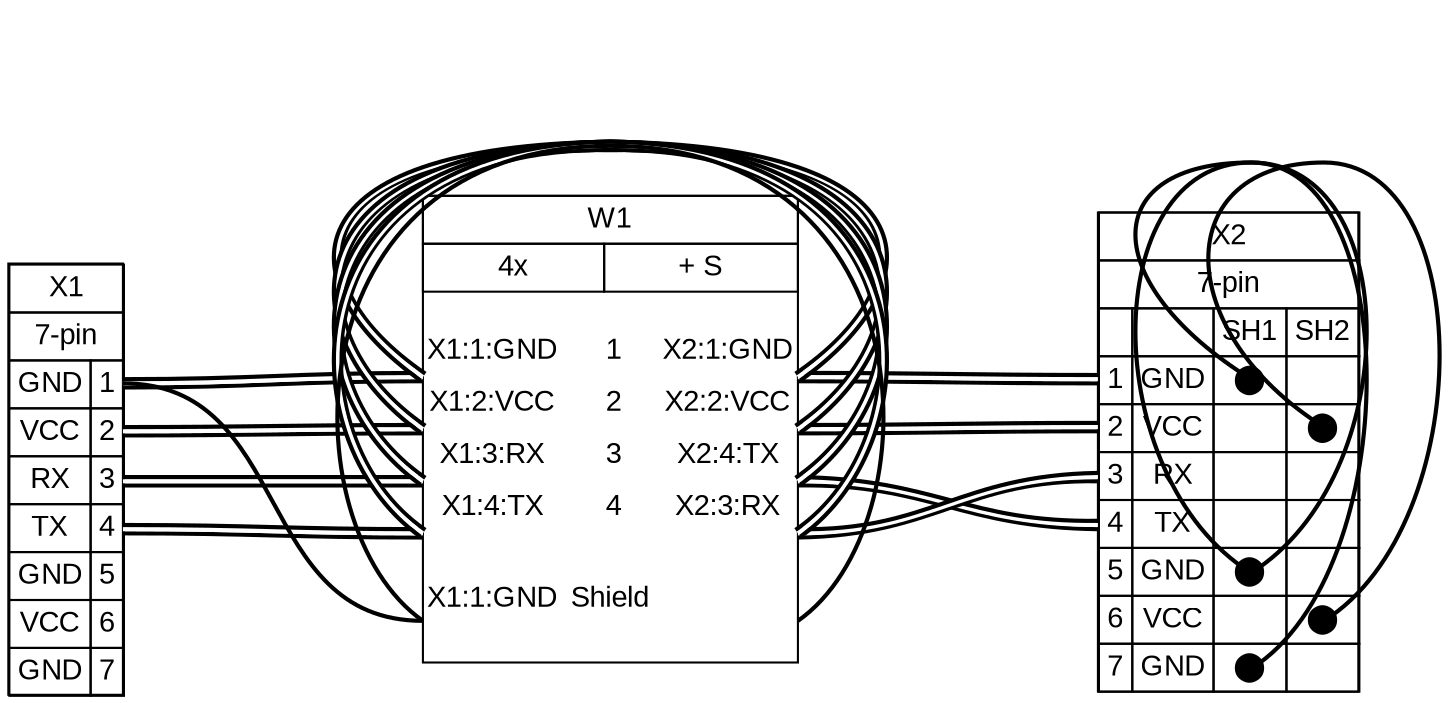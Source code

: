 graph {
// Graph generated by WireViz 0.5-dev
// https://github.com/formatc1702/WireViz
	graph [bgcolor="#FFFFFF" fontname=arial nodesep=0.33 rankdir=LR ranksep=2]
	node [fillcolor="#FFFFFF" fontname=arial height=0 margin=0 shape=none style=filled width=0]
	edge [fontname=arial style=bold]
	edge [headclip=true style=bold tailclip=true]
	X1 [label=<
<table border="0" cellspacing="0" cellpadding="0">
 <tr><td>
  <table border="0" cellspacing="0" cellpadding="3" cellborder="1"><tr>
   <td balign="left">X1</td>
  </tr></table>
 </td></tr>
 <tr><td>
  <table border="0" cellspacing="0" cellpadding="3" cellborder="1"><tr>
   <td balign="left">7-pin</td>
  </tr></table>
 </td></tr>
 <tr><td>
  <table border="0" cellspacing="0" cellpadding="3" cellborder="1">
   <tr>
    <td>GND</td>
    <td port="p1r">1</td>
   </tr>
   <tr>
    <td>VCC</td>
    <td port="p2r">2</td>
   </tr>
   <tr>
    <td>RX</td>
    <td port="p3r">3</td>
   </tr>
   <tr>
    <td>TX</td>
    <td port="p4r">4</td>
   </tr>
   <tr>
    <td>GND</td>
    <td port="p5r">5</td>
   </tr>
   <tr>
    <td>VCC</td>
    <td port="p6r">6</td>
   </tr>
   <tr>
    <td>GND</td>
    <td port="p7r">7</td>
   </tr>
  </table>
 </td></tr>
</table>
> fillcolor="#FFFFFF" shape=box style=filled]
	edge [color="#000000" headclip=false style="solid,bold" tailclip=false]
	X2:p1j:c -- X2:p5j:c [straight=straight]
	X2:p5j:c -- X2:p7j:c [straight=straight]
	edge [color="#000000" headclip=false style="solid,bold" tailclip=false]
	X2:p2j:c -- X2:p6j:c [straight=straight]
	edge [headclip=true style=bold tailclip=true]
	X2 [label=<
<table border="0" cellspacing="0" cellpadding="0">
 <tr><td>
  <table border="0" cellspacing="0" cellpadding="3" cellborder="1"><tr>
   <td balign="left">X2</td>
  </tr></table>
 </td></tr>
 <tr><td>
  <table border="0" cellspacing="0" cellpadding="3" cellborder="1"><tr>
   <td balign="left">7-pin</td>
  </tr></table>
 </td></tr>
 <tr><td>
  <table border="0" cellspacing="0" cellpadding="3" cellborder="1">
   <tr>
    <td></td>
    <td></td>
    <td>SH1</td>
    <td>SH2</td>
   </tr>
   <tr>
    <td port="p1l">1</td>
    <td>GND</td>
    <td  port="p1J"><FONT COLOR="#000000">&#11044;</FONT></td>
    <td></td>
   </tr>
   <tr>
    <td port="p2l">2</td>
    <td>VCC</td>
    <td></td>
    <td  port="p2J"><FONT COLOR="#000000">&#11044;</FONT></td>
   </tr>
   <tr>
    <td port="p3l">3</td>
    <td>RX</td>
    <td></td>
    <td></td>
   </tr>
   <tr>
    <td port="p4l">4</td>
    <td>TX</td>
    <td></td>
    <td></td>
   </tr>
   <tr>
    <td port="p5l">5</td>
    <td>GND</td>
    <td  port="p5J"><FONT COLOR="#000000">&#11044;</FONT></td>
    <td></td>
   </tr>
   <tr>
    <td port="p6l">6</td>
    <td>VCC</td>
    <td></td>
    <td  port="p6J"><FONT COLOR="#000000">&#11044;</FONT></td>
   </tr>
   <tr>
    <td port="p7l">7</td>
    <td>GND</td>
    <td  port="p7J"><FONT COLOR="#000000">&#11044;</FONT></td>
    <td></td>
   </tr>
  </table>
 </td></tr>
</table>
> fillcolor="#FFFFFF" shape=box style=filled]
	edge [color="#000000:#ffffff:#000000"]
	X1:p1r:e -- W1:w1:w
	W1:w1:e -- X2:p1l:w
	W1:w1:w -- W1:w1:e [straight=straight]
	edge [color="#000000:#ffffff:#000000"]
	X1:p2r:e -- W1:w2:w
	W1:w2:e -- X2:p2l:w
	W1:w2:w -- W1:w2:e [straight=straight]
	edge [color="#000000:#ffffff:#000000"]
	X1:p3r:e -- W1:w3:w
	W1:w3:e -- X2:p4l:w
	W1:w3:w -- W1:w3:e [straight=straight]
	edge [color="#000000:#ffffff:#000000"]
	X1:p4r:e -- W1:w4:w
	W1:w4:e -- X2:p3l:w
	W1:w4:w -- W1:w4:e [straight=straight]
	edge [color="#000000"]
	X1:p1r:e -- W1:ws:w
	W1:ws:w -- W1:ws:e [straight=straight]
	W1 [label=<
<table border="0" cellspacing="0" cellpadding="0">
 <tr><td>
  <table border="0" cellspacing="0" cellpadding="3" cellborder="1"><tr>
   <td balign="left">W1</td>
  </tr></table>
 </td></tr>
 <tr><td>
  <table border="0" cellspacing="0" cellpadding="3" cellborder="1"><tr>
   <td balign="left">4x</td>
   <td balign="left">+ S</td>
  </tr></table>
 </td></tr>
 <tr><td>
  <table border="0" cellspacing="0" cellborder="0">
   <tr><td>&nbsp;</td></tr>
   <tr>
    <td>X1:1:GND</td>
    <td>
     1
    </td>
    <td>X2:1:GND</td>
   </tr>
   <tr>
    <td colspan="3" border="0" cellspacing="0" cellpadding="0" port="w1" height="6">
     <table cellspacing="0" cellborder="0" border="0">
    <tr><td colspan="3" cellpadding="0" height="6" border="0"></td></tr>
     </table>
    </td>
   </tr>
   <tr>
    <td>X1:2:VCC</td>
    <td>
     2
    </td>
    <td>X2:2:VCC</td>
   </tr>
   <tr>
    <td colspan="3" border="0" cellspacing="0" cellpadding="0" port="w2" height="6">
     <table cellspacing="0" cellborder="0" border="0">
    <tr><td colspan="3" cellpadding="0" height="6" border="0"></td></tr>
     </table>
    </td>
   </tr>
   <tr>
    <td>X1:3:RX</td>
    <td>
     3
    </td>
    <td>X2:4:TX</td>
   </tr>
   <tr>
    <td colspan="3" border="0" cellspacing="0" cellpadding="0" port="w3" height="6">
     <table cellspacing="0" cellborder="0" border="0">
    <tr><td colspan="3" cellpadding="0" height="6" border="0"></td></tr>
     </table>
    </td>
   </tr>
   <tr>
    <td>X1:4:TX</td>
    <td>
     4
    </td>
    <td>X2:3:RX</td>
   </tr>
   <tr>
    <td colspan="3" border="0" cellspacing="0" cellpadding="0" port="w4" height="6">
     <table cellspacing="0" cellborder="0" border="0">
    <tr><td colspan="3" cellpadding="0" height="6" border="0"></td></tr>
     </table>
    </td>
   </tr>
   <tr><td>&nbsp;</td></tr>
   <tr>
    <td>X1:1:GND</td>
    <td>Shield</td>
    <td><!-- s_out --></td>
   </tr>
   <tr><td colspan="3" cellpadding="0" height="2"  border="0" port="ws"></td></tr>
   <tr><td>&nbsp;</td></tr>
  </table>
 </td></tr>
</table>
> fillcolor="#FFFFFF" shape=box style=filled]
}
